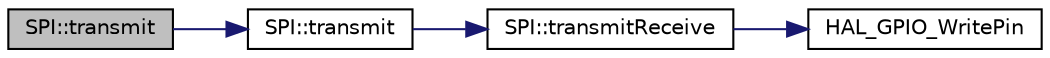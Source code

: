 digraph "SPI::transmit"
{
  edge [fontname="Helvetica",fontsize="10",labelfontname="Helvetica",labelfontsize="10"];
  node [fontname="Helvetica",fontsize="10",shape=record];
  rankdir="LR";
  Node22 [label="SPI::transmit",height=0.2,width=0.4,color="black", fillcolor="grey75", style="filled", fontcolor="black"];
  Node22 -> Node23 [color="midnightblue",fontsize="10",style="solid",fontname="Helvetica"];
  Node23 [label="SPI::transmit",height=0.2,width=0.4,color="black", fillcolor="white", style="filled",URL="$class_s_p_i.html#a5b9eaccb3fd1475b8c119ef0fc8de32d"];
  Node23 -> Node24 [color="midnightblue",fontsize="10",style="solid",fontname="Helvetica"];
  Node24 [label="SPI::transmitReceive",height=0.2,width=0.4,color="black", fillcolor="white", style="filled",URL="$class_s_p_i.html#a8c005ffbec694599187025ffb9123c70"];
  Node24 -> Node25 [color="midnightblue",fontsize="10",style="solid",fontname="Helvetica"];
  Node25 [label="HAL_GPIO_WritePin",height=0.2,width=0.4,color="black", fillcolor="white", style="filled",URL="$group___g_p_i_o___exported___functions___group2.html#gaf4b97bdf533a02f51ef696d43b6da5c4"];
}
